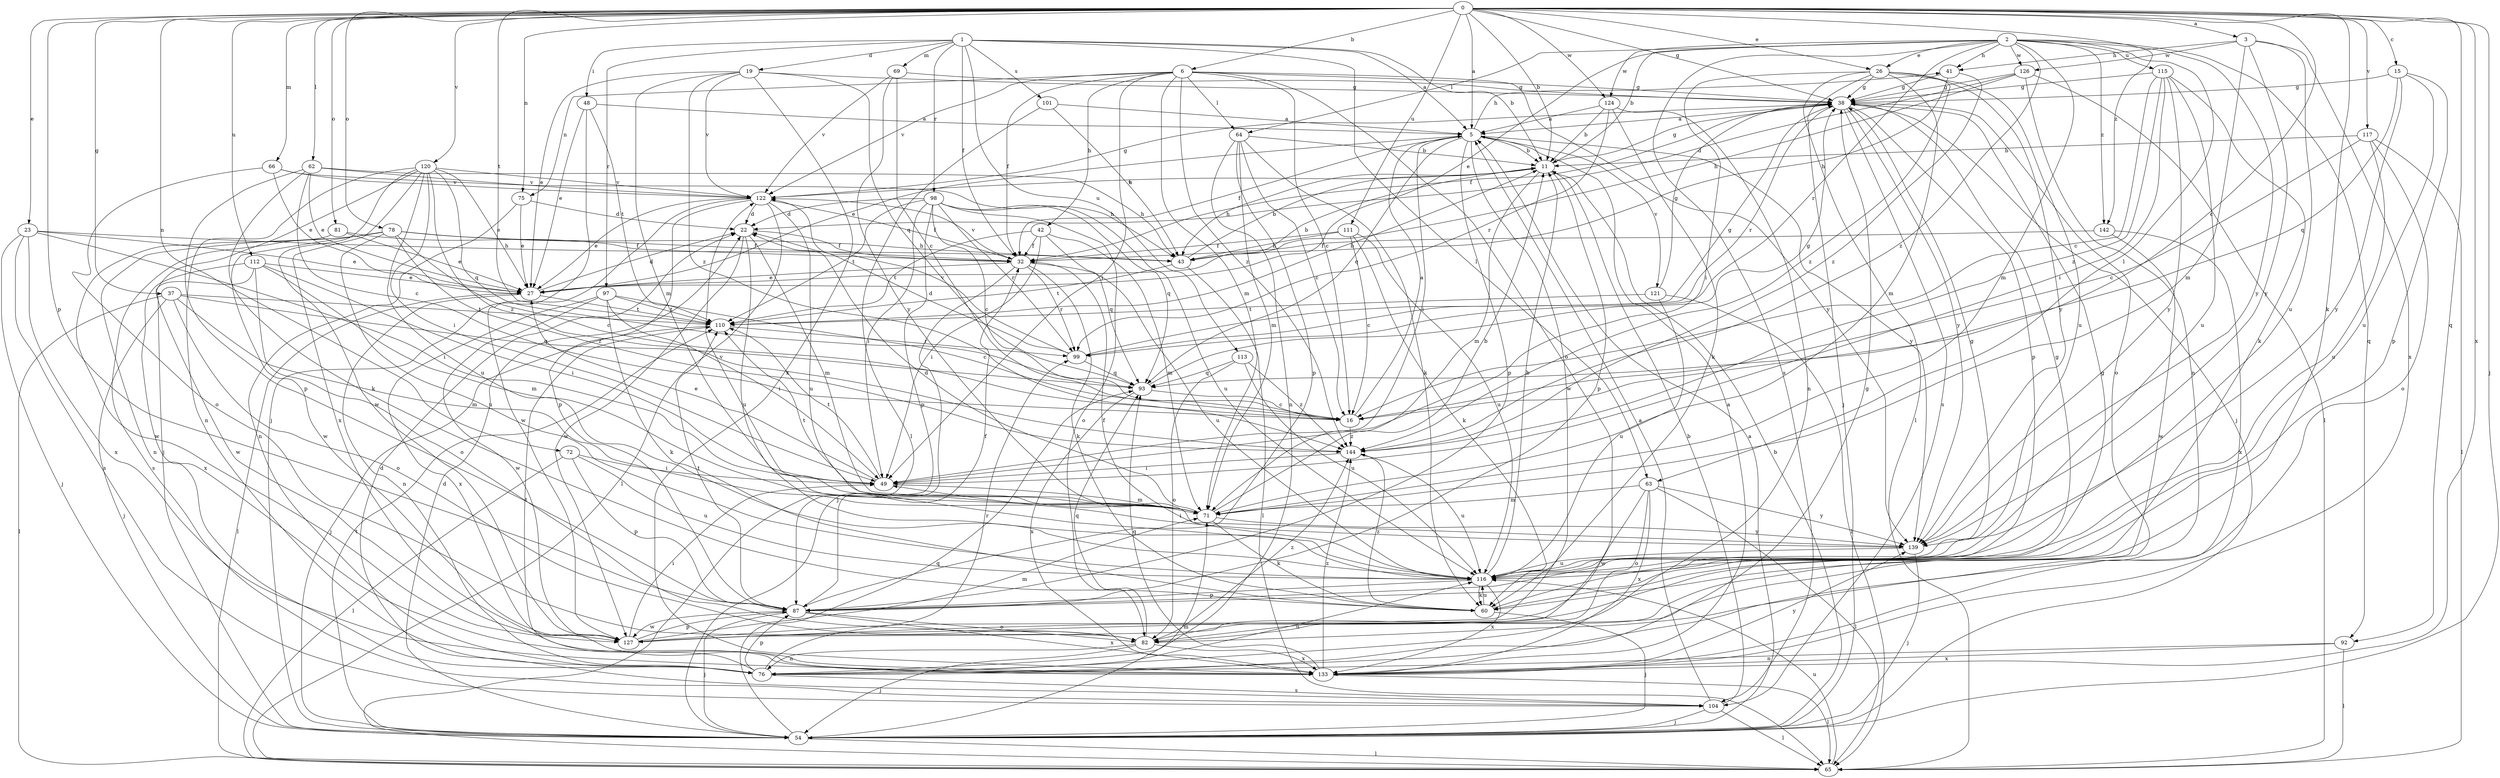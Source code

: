 strict digraph  {
0;
1;
2;
3;
5;
6;
11;
15;
16;
19;
22;
23;
26;
27;
32;
37;
38;
41;
42;
43;
48;
49;
54;
60;
62;
63;
64;
65;
66;
69;
71;
72;
75;
76;
78;
81;
82;
87;
92;
93;
97;
98;
99;
101;
104;
110;
111;
112;
113;
115;
116;
117;
120;
121;
122;
124;
126;
127;
133;
139;
142;
144;
0 -> 3  [label=a];
0 -> 5  [label=a];
0 -> 6  [label=b];
0 -> 11  [label=b];
0 -> 15  [label=c];
0 -> 16  [label=c];
0 -> 23  [label=e];
0 -> 26  [label=e];
0 -> 37  [label=g];
0 -> 38  [label=g];
0 -> 54  [label=j];
0 -> 60  [label=k];
0 -> 62  [label=l];
0 -> 66  [label=m];
0 -> 72  [label=n];
0 -> 75  [label=n];
0 -> 78  [label=o];
0 -> 81  [label=o];
0 -> 87  [label=p];
0 -> 92  [label=q];
0 -> 110  [label=t];
0 -> 111  [label=u];
0 -> 112  [label=u];
0 -> 117  [label=v];
0 -> 120  [label=v];
0 -> 124  [label=w];
0 -> 133  [label=x];
0 -> 142  [label=z];
1 -> 5  [label=a];
1 -> 11  [label=b];
1 -> 19  [label=d];
1 -> 32  [label=f];
1 -> 48  [label=i];
1 -> 63  [label=l];
1 -> 69  [label=m];
1 -> 97  [label=r];
1 -> 98  [label=r];
1 -> 101  [label=s];
1 -> 113  [label=u];
2 -> 11  [label=b];
2 -> 26  [label=e];
2 -> 27  [label=e];
2 -> 41  [label=h];
2 -> 63  [label=l];
2 -> 64  [label=l];
2 -> 71  [label=m];
2 -> 92  [label=q];
2 -> 99  [label=r];
2 -> 104  [label=s];
2 -> 115  [label=u];
2 -> 124  [label=w];
2 -> 126  [label=w];
2 -> 139  [label=y];
2 -> 142  [label=z];
2 -> 144  [label=z];
3 -> 41  [label=h];
3 -> 71  [label=m];
3 -> 116  [label=u];
3 -> 126  [label=w];
3 -> 133  [label=x];
3 -> 139  [label=y];
5 -> 11  [label=b];
5 -> 27  [label=e];
5 -> 32  [label=f];
5 -> 41  [label=h];
5 -> 49  [label=i];
5 -> 87  [label=p];
5 -> 93  [label=q];
5 -> 121  [label=v];
5 -> 127  [label=w];
5 -> 139  [label=y];
6 -> 16  [label=c];
6 -> 32  [label=f];
6 -> 38  [label=g];
6 -> 42  [label=h];
6 -> 49  [label=i];
6 -> 64  [label=l];
6 -> 71  [label=m];
6 -> 75  [label=n];
6 -> 82  [label=o];
6 -> 122  [label=v];
6 -> 139  [label=y];
6 -> 144  [label=z];
11 -> 38  [label=g];
11 -> 43  [label=h];
11 -> 71  [label=m];
11 -> 87  [label=p];
11 -> 122  [label=v];
15 -> 38  [label=g];
15 -> 87  [label=p];
15 -> 93  [label=q];
15 -> 116  [label=u];
15 -> 139  [label=y];
16 -> 5  [label=a];
16 -> 144  [label=z];
19 -> 27  [label=e];
19 -> 38  [label=g];
19 -> 71  [label=m];
19 -> 93  [label=q];
19 -> 122  [label=v];
19 -> 133  [label=x];
19 -> 144  [label=z];
22 -> 32  [label=f];
22 -> 71  [label=m];
22 -> 116  [label=u];
22 -> 127  [label=w];
23 -> 27  [label=e];
23 -> 43  [label=h];
23 -> 49  [label=i];
23 -> 54  [label=j];
23 -> 104  [label=s];
23 -> 133  [label=x];
26 -> 38  [label=g];
26 -> 49  [label=i];
26 -> 54  [label=j];
26 -> 65  [label=l];
26 -> 71  [label=m];
26 -> 116  [label=u];
26 -> 139  [label=y];
26 -> 144  [label=z];
27 -> 11  [label=b];
27 -> 22  [label=d];
27 -> 65  [label=l];
27 -> 76  [label=n];
27 -> 110  [label=t];
32 -> 27  [label=e];
32 -> 54  [label=j];
32 -> 60  [label=k];
32 -> 99  [label=r];
32 -> 116  [label=u];
32 -> 122  [label=v];
37 -> 54  [label=j];
37 -> 65  [label=l];
37 -> 71  [label=m];
37 -> 82  [label=o];
37 -> 93  [label=q];
37 -> 110  [label=t];
38 -> 5  [label=a];
38 -> 32  [label=f];
38 -> 54  [label=j];
38 -> 82  [label=o];
38 -> 87  [label=p];
38 -> 99  [label=r];
38 -> 104  [label=s];
38 -> 139  [label=y];
41 -> 38  [label=g];
41 -> 43  [label=h];
41 -> 144  [label=z];
42 -> 32  [label=f];
42 -> 49  [label=i];
42 -> 71  [label=m];
42 -> 93  [label=q];
42 -> 110  [label=t];
43 -> 11  [label=b];
43 -> 65  [label=l];
43 -> 110  [label=t];
48 -> 5  [label=a];
48 -> 27  [label=e];
48 -> 54  [label=j];
48 -> 110  [label=t];
49 -> 27  [label=e];
49 -> 71  [label=m];
49 -> 110  [label=t];
54 -> 5  [label=a];
54 -> 11  [label=b];
54 -> 22  [label=d];
54 -> 65  [label=l];
54 -> 71  [label=m];
54 -> 93  [label=q];
54 -> 110  [label=t];
60 -> 38  [label=g];
60 -> 54  [label=j];
60 -> 116  [label=u];
60 -> 144  [label=z];
62 -> 16  [label=c];
62 -> 27  [label=e];
62 -> 43  [label=h];
62 -> 60  [label=k];
62 -> 87  [label=p];
62 -> 122  [label=v];
63 -> 65  [label=l];
63 -> 71  [label=m];
63 -> 82  [label=o];
63 -> 127  [label=w];
63 -> 133  [label=x];
63 -> 139  [label=y];
64 -> 11  [label=b];
64 -> 16  [label=c];
64 -> 60  [label=k];
64 -> 71  [label=m];
64 -> 76  [label=n];
64 -> 87  [label=p];
65 -> 116  [label=u];
66 -> 27  [label=e];
66 -> 43  [label=h];
66 -> 82  [label=o];
66 -> 122  [label=v];
69 -> 16  [label=c];
69 -> 38  [label=g];
69 -> 122  [label=v];
69 -> 139  [label=y];
71 -> 11  [label=b];
71 -> 22  [label=d];
71 -> 60  [label=k];
71 -> 110  [label=t];
71 -> 122  [label=v];
71 -> 139  [label=y];
72 -> 49  [label=i];
72 -> 65  [label=l];
72 -> 87  [label=p];
72 -> 116  [label=u];
75 -> 22  [label=d];
75 -> 27  [label=e];
75 -> 76  [label=n];
76 -> 38  [label=g];
76 -> 87  [label=p];
76 -> 99  [label=r];
76 -> 104  [label=s];
76 -> 110  [label=t];
76 -> 116  [label=u];
78 -> 16  [label=c];
78 -> 32  [label=f];
78 -> 43  [label=h];
78 -> 76  [label=n];
78 -> 104  [label=s];
78 -> 116  [label=u];
78 -> 127  [label=w];
78 -> 144  [label=z];
81 -> 27  [label=e];
81 -> 32  [label=f];
81 -> 127  [label=w];
82 -> 54  [label=j];
82 -> 76  [label=n];
82 -> 93  [label=q];
82 -> 133  [label=x];
82 -> 144  [label=z];
87 -> 32  [label=f];
87 -> 54  [label=j];
87 -> 82  [label=o];
87 -> 110  [label=t];
87 -> 127  [label=w];
87 -> 133  [label=x];
92 -> 65  [label=l];
92 -> 76  [label=n];
92 -> 133  [label=x];
93 -> 16  [label=c];
93 -> 38  [label=g];
93 -> 133  [label=x];
97 -> 16  [label=c];
97 -> 49  [label=i];
97 -> 60  [label=k];
97 -> 110  [label=t];
97 -> 127  [label=w];
97 -> 133  [label=x];
98 -> 16  [label=c];
98 -> 22  [label=d];
98 -> 49  [label=i];
98 -> 82  [label=o];
98 -> 87  [label=p];
98 -> 93  [label=q];
98 -> 99  [label=r];
98 -> 110  [label=t];
98 -> 116  [label=u];
99 -> 22  [label=d];
99 -> 38  [label=g];
99 -> 93  [label=q];
99 -> 122  [label=v];
101 -> 5  [label=a];
101 -> 43  [label=h];
101 -> 65  [label=l];
104 -> 5  [label=a];
104 -> 11  [label=b];
104 -> 22  [label=d];
104 -> 54  [label=j];
104 -> 65  [label=l];
110 -> 11  [label=b];
110 -> 54  [label=j];
110 -> 99  [label=r];
111 -> 16  [label=c];
111 -> 32  [label=f];
111 -> 43  [label=h];
111 -> 60  [label=k];
111 -> 116  [label=u];
112 -> 27  [label=e];
112 -> 49  [label=i];
112 -> 71  [label=m];
112 -> 82  [label=o];
112 -> 127  [label=w];
112 -> 133  [label=x];
113 -> 82  [label=o];
113 -> 93  [label=q];
113 -> 116  [label=u];
113 -> 144  [label=z];
115 -> 16  [label=c];
115 -> 38  [label=g];
115 -> 49  [label=i];
115 -> 60  [label=k];
115 -> 116  [label=u];
115 -> 139  [label=y];
115 -> 144  [label=z];
116 -> 11  [label=b];
116 -> 32  [label=f];
116 -> 38  [label=g];
116 -> 60  [label=k];
116 -> 87  [label=p];
116 -> 133  [label=x];
117 -> 11  [label=b];
117 -> 16  [label=c];
117 -> 65  [label=l];
117 -> 82  [label=o];
117 -> 116  [label=u];
120 -> 27  [label=e];
120 -> 49  [label=i];
120 -> 54  [label=j];
120 -> 76  [label=n];
120 -> 93  [label=q];
120 -> 116  [label=u];
120 -> 122  [label=v];
120 -> 127  [label=w];
120 -> 133  [label=x];
120 -> 144  [label=z];
121 -> 38  [label=g];
121 -> 65  [label=l];
121 -> 110  [label=t];
121 -> 116  [label=u];
122 -> 22  [label=d];
122 -> 27  [label=e];
122 -> 32  [label=f];
122 -> 38  [label=g];
122 -> 65  [label=l];
122 -> 87  [label=p];
122 -> 116  [label=u];
122 -> 127  [label=w];
124 -> 5  [label=a];
124 -> 11  [label=b];
124 -> 60  [label=k];
124 -> 76  [label=n];
124 -> 99  [label=r];
126 -> 22  [label=d];
126 -> 38  [label=g];
126 -> 43  [label=h];
126 -> 65  [label=l];
126 -> 76  [label=n];
127 -> 38  [label=g];
127 -> 49  [label=i];
127 -> 71  [label=m];
127 -> 87  [label=p];
133 -> 5  [label=a];
133 -> 65  [label=l];
133 -> 93  [label=q];
133 -> 139  [label=y];
133 -> 144  [label=z];
139 -> 49  [label=i];
139 -> 54  [label=j];
139 -> 116  [label=u];
142 -> 32  [label=f];
142 -> 127  [label=w];
142 -> 133  [label=x];
144 -> 49  [label=i];
144 -> 116  [label=u];
}
